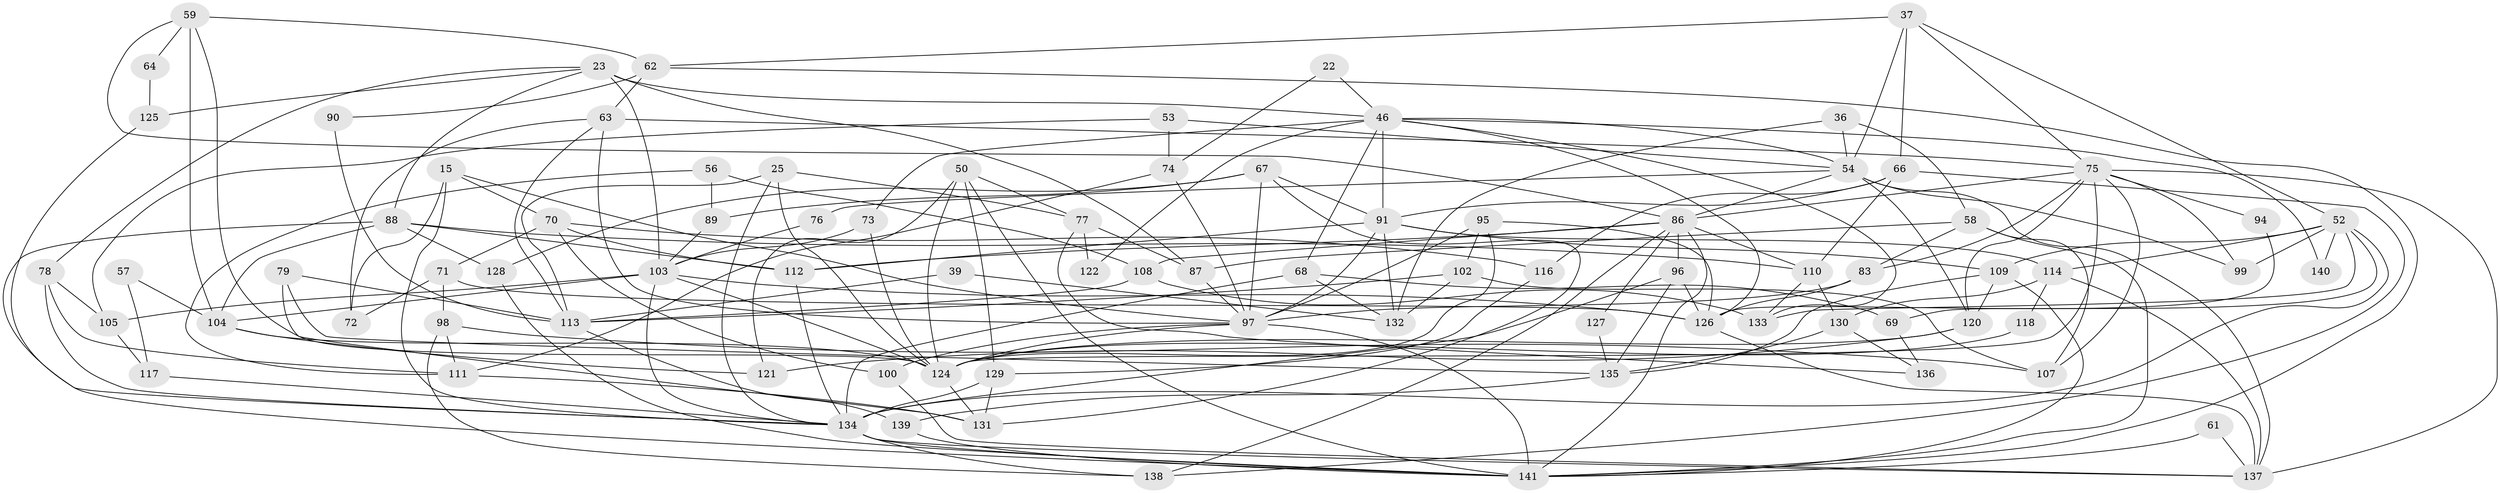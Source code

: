 // original degree distribution, {5: 0.15602836879432624, 3: 0.2695035460992908, 4: 0.2695035460992908, 7: 0.028368794326241134, 6: 0.12056737588652482, 2: 0.14184397163120568, 8: 0.0070921985815602835, 10: 0.0070921985815602835}
// Generated by graph-tools (version 1.1) at 2025/53/03/04/25 21:53:34]
// undirected, 84 vertices, 200 edges
graph export_dot {
graph [start="1"]
  node [color=gray90,style=filled];
  15;
  22;
  23 [super="+10"];
  25;
  36;
  37;
  39;
  46 [super="+34+44"];
  50 [super="+5+38"];
  52;
  53;
  54;
  56;
  57;
  58;
  59 [super="+43"];
  61;
  62;
  63;
  64;
  66 [super="+21"];
  67;
  68;
  69;
  70 [super="+19"];
  71;
  72 [super="+2"];
  73;
  74;
  75 [super="+32"];
  76;
  77;
  78 [super="+42"];
  79;
  83 [super="+35+80+55"];
  86 [super="+60"];
  87;
  88 [super="+81"];
  89;
  90;
  91 [super="+3+65"];
  94;
  95;
  96;
  97 [super="+13+84"];
  98 [super="+82"];
  99;
  100 [super="+14"];
  102;
  103 [super="+47"];
  104 [super="+4+12"];
  105;
  107;
  108;
  109;
  110;
  111;
  112 [super="+20"];
  113 [super="+51"];
  114 [super="+45"];
  116;
  117;
  118;
  120 [super="+16"];
  121;
  122;
  124 [super="+123+119"];
  125;
  126 [super="+33+41"];
  127;
  128;
  129 [super="+106"];
  130;
  131;
  132;
  133;
  134 [super="+93+92"];
  135;
  136;
  137 [super="+40"];
  138;
  139;
  140;
  141 [super="+24+101"];
  15 -- 72 [weight=2];
  15 -- 97;
  15 -- 134;
  15 -- 70;
  22 -- 74;
  22 -- 46;
  23 -- 103 [weight=2];
  23 -- 87;
  23 -- 88;
  23 -- 125;
  23 -- 46;
  23 -- 78;
  25 -- 113;
  25 -- 77;
  25 -- 134;
  25 -- 124 [weight=2];
  36 -- 58;
  36 -- 54;
  36 -- 132;
  37 -- 54;
  37 -- 52;
  37 -- 62;
  37 -- 66;
  37 -- 75;
  39 -- 132;
  39 -- 113;
  46 -- 73;
  46 -- 122;
  46 -- 91 [weight=2];
  46 -- 54 [weight=2];
  46 -- 68;
  46 -- 133;
  46 -- 140;
  46 -- 126;
  50 -- 121 [weight=2];
  50 -- 77;
  50 -- 141;
  50 -- 129;
  50 -- 124 [weight=2];
  52 -- 99;
  52 -- 69;
  52 -- 109;
  52 -- 133;
  52 -- 140;
  52 -- 134;
  52 -- 114;
  53 -- 74;
  53 -- 54;
  53 -- 105;
  54 -- 120;
  54 -- 76;
  54 -- 99;
  54 -- 137;
  54 -- 86;
  56 -- 89;
  56 -- 108;
  56 -- 111;
  57 -- 117;
  57 -- 104;
  58 -- 83 [weight=2];
  58 -- 87;
  58 -- 107;
  58 -- 141 [weight=2];
  59 -- 104;
  59 -- 64;
  59 -- 86;
  59 -- 62;
  59 -- 124;
  61 -- 137;
  61 -- 141;
  62 -- 63;
  62 -- 90;
  62 -- 141;
  63 -- 97;
  63 -- 72;
  63 -- 113;
  63 -- 75;
  64 -- 125;
  66 -- 110;
  66 -- 116;
  66 -- 138;
  66 -- 91;
  67 -- 128;
  67 -- 89;
  67 -- 131;
  67 -- 97;
  67 -- 91;
  68 -- 132;
  68 -- 69;
  68 -- 134;
  69 -- 136;
  70 -- 116;
  70 -- 100;
  70 -- 71;
  70 -- 112;
  71 -- 98 [weight=2];
  71 -- 72;
  71 -- 126 [weight=2];
  73 -- 103;
  73 -- 124;
  74 -- 111;
  74 -- 97;
  75 -- 94;
  75 -- 99;
  75 -- 120;
  75 -- 86;
  75 -- 107;
  75 -- 137;
  75 -- 83;
  75 -- 124;
  76 -- 103;
  77 -- 87;
  77 -- 122;
  77 -- 136;
  78 -- 105;
  78 -- 134;
  78 -- 111;
  79 -- 131;
  79 -- 113;
  79 -- 135;
  83 -- 97 [weight=2];
  83 -- 126;
  86 -- 138;
  86 -- 127;
  86 -- 141 [weight=2];
  86 -- 96;
  86 -- 108;
  86 -- 110;
  86 -- 112;
  87 -- 97;
  88 -- 110 [weight=2];
  88 -- 112;
  88 -- 128 [weight=2];
  88 -- 104;
  88 -- 141;
  89 -- 103;
  90 -- 113;
  91 -- 109 [weight=2];
  91 -- 132;
  91 -- 112;
  91 -- 97;
  91 -- 114;
  94 -- 126;
  95 -- 102;
  95 -- 126;
  95 -- 97;
  95 -- 124;
  96 -- 135;
  96 -- 126;
  96 -- 134;
  97 -- 141 [weight=2];
  97 -- 100;
  97 -- 124 [weight=2];
  98 -- 107;
  98 -- 138;
  98 -- 111;
  100 -- 137;
  102 -- 107;
  102 -- 132;
  102 -- 113;
  103 -- 126;
  103 -- 105;
  103 -- 104;
  103 -- 134;
  103 -- 124;
  104 -- 121 [weight=2];
  104 -- 124;
  105 -- 117;
  108 -- 133;
  108 -- 113;
  109 -- 135;
  109 -- 141;
  109 -- 120;
  110 -- 130;
  110 -- 133;
  111 -- 131;
  112 -- 134;
  113 -- 139;
  114 -- 130;
  114 -- 118;
  114 -- 137;
  116 -- 129;
  117 -- 134;
  118 -- 124;
  120 -- 121;
  120 -- 124;
  124 -- 131 [weight=3];
  125 -- 134;
  126 -- 137;
  127 -- 135;
  128 -- 141;
  129 -- 134 [weight=2];
  129 -- 131;
  130 -- 136;
  130 -- 135;
  134 -- 138;
  134 -- 141 [weight=4];
  134 -- 137;
  135 -- 139;
  139 -- 141;
}
